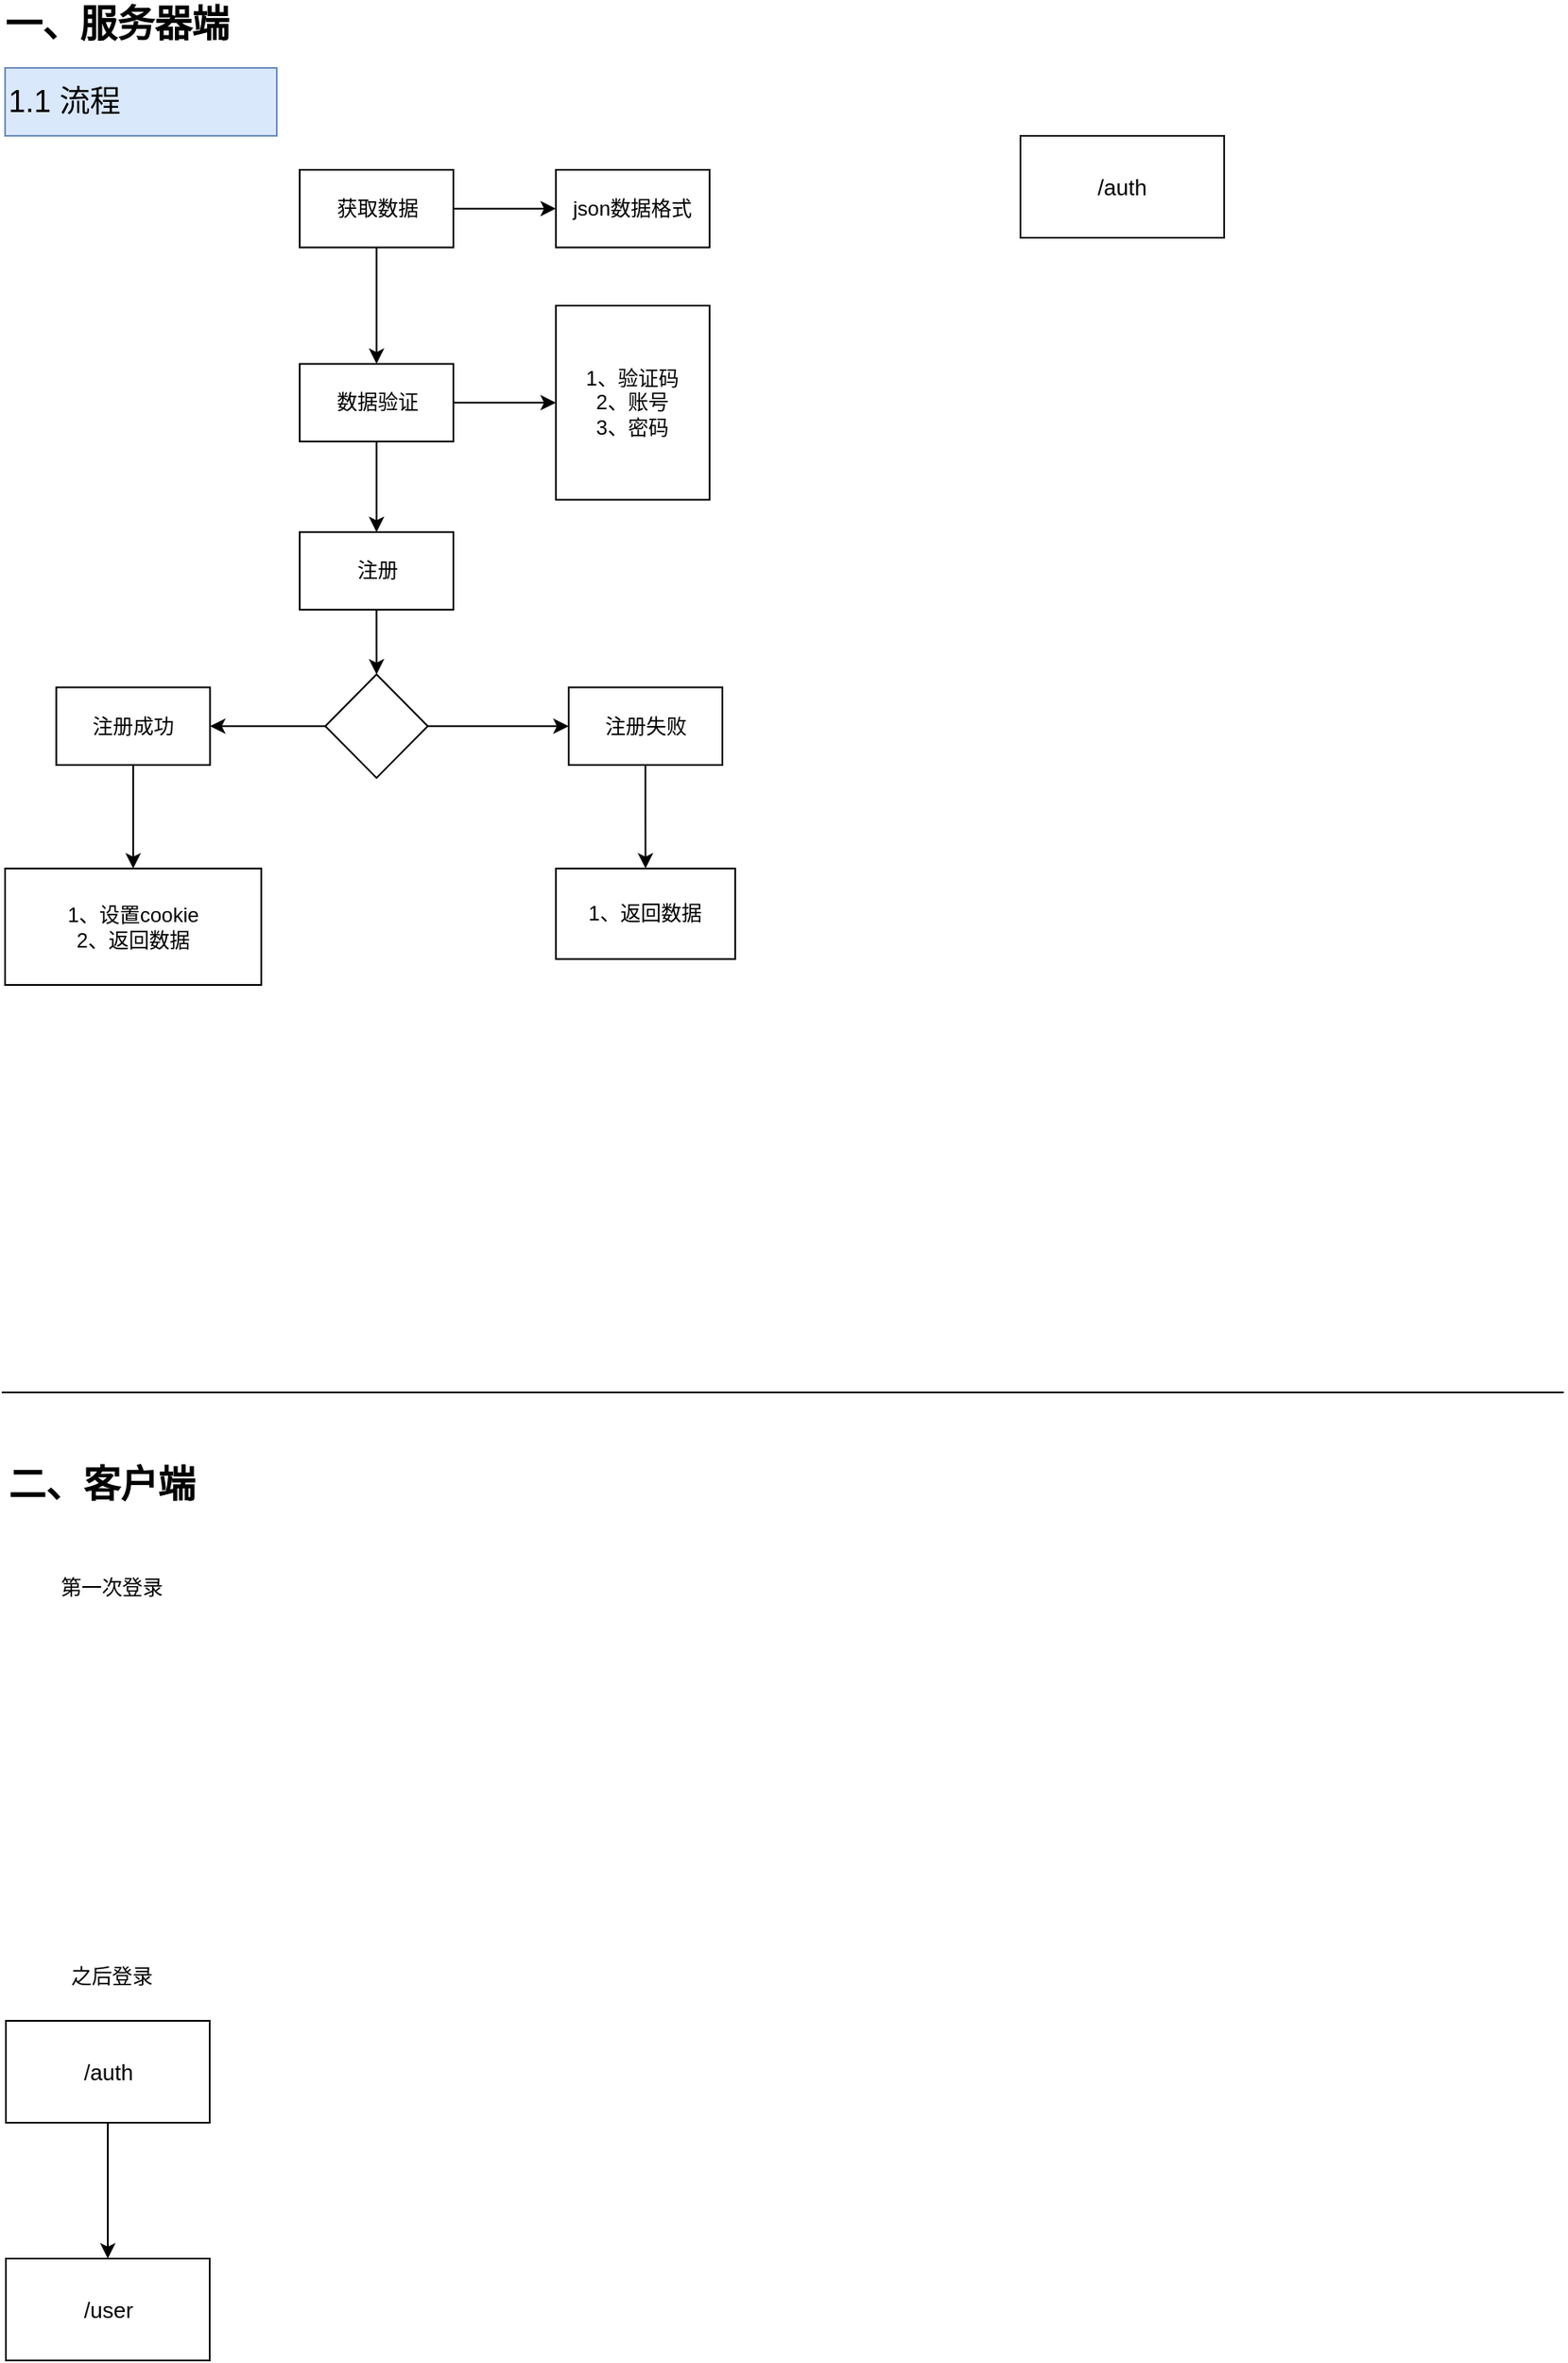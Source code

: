 <mxfile version="10.6.5" type="github"><diagram id="U9zixa-JBAk2uC4dxpi8" name="Page-1"><mxGraphModel dx="1158" dy="766" grid="1" gridSize="10" guides="1" tooltips="1" connect="1" arrows="1" fold="1" page="1" pageScale="1" pageWidth="1000" pageHeight="1169" math="0" shadow="0"><root><mxCell id="0"/><mxCell id="1" parent="0"/><mxCell id="qHFA1qBpmyWOUSdNDjs7-1" value="一、服务器端" style="text;html=1;strokeColor=none;fillColor=none;align=left;verticalAlign=middle;whiteSpace=wrap;rounded=0;fontSize=22;fontStyle=1" vertex="1" parent="1"><mxGeometry x="40" y="20" width="160" height="30" as="geometry"/></mxCell><mxCell id="qHFA1qBpmyWOUSdNDjs7-2" value="" style="endArrow=none;html=1;fontSize=22;" edge="1" parent="1"><mxGeometry width="50" height="50" relative="1" as="geometry"><mxPoint x="40" y="840" as="sourcePoint"/><mxPoint x="960" y="840" as="targetPoint"/></mxGeometry></mxCell><mxCell id="qHFA1qBpmyWOUSdNDjs7-3" value="" style="group" vertex="1" connectable="0" parent="1"><mxGeometry x="42" y="120" width="430" height="480" as="geometry"/></mxCell><mxCell id="qHFA1qBpmyWOUSdNDjs7-4" value="获取数据" style="rounded=0;whiteSpace=wrap;html=1;fontSize=12;" vertex="1" parent="qHFA1qBpmyWOUSdNDjs7-3"><mxGeometry x="173.509" width="90.526" height="45.714" as="geometry"/></mxCell><mxCell id="qHFA1qBpmyWOUSdNDjs7-5" value="json数据格式" style="rounded=0;whiteSpace=wrap;html=1;fontSize=12;" vertex="1" parent="qHFA1qBpmyWOUSdNDjs7-3"><mxGeometry x="324.386" width="90.526" height="45.714" as="geometry"/></mxCell><mxCell id="qHFA1qBpmyWOUSdNDjs7-6" value="" style="edgeStyle=orthogonalEdgeStyle;rounded=0;orthogonalLoop=1;jettySize=auto;html=1;fontSize=12;" edge="1" parent="qHFA1qBpmyWOUSdNDjs7-3" source="qHFA1qBpmyWOUSdNDjs7-4" target="qHFA1qBpmyWOUSdNDjs7-5"><mxGeometry relative="1" as="geometry"/></mxCell><mxCell id="qHFA1qBpmyWOUSdNDjs7-7" value="数据验证" style="rounded=0;whiteSpace=wrap;html=1;fontSize=12;" vertex="1" parent="qHFA1qBpmyWOUSdNDjs7-3"><mxGeometry x="173.509" y="114.286" width="90.526" height="45.714" as="geometry"/></mxCell><mxCell id="qHFA1qBpmyWOUSdNDjs7-8" value="" style="edgeStyle=orthogonalEdgeStyle;rounded=0;orthogonalLoop=1;jettySize=auto;html=1;fontSize=12;" edge="1" parent="qHFA1qBpmyWOUSdNDjs7-3" source="qHFA1qBpmyWOUSdNDjs7-4" target="qHFA1qBpmyWOUSdNDjs7-7"><mxGeometry relative="1" as="geometry"/></mxCell><mxCell id="qHFA1qBpmyWOUSdNDjs7-9" value="1、验证码&lt;br style=&quot;font-size: 12px;&quot;&gt;2、账号&lt;br style=&quot;font-size: 12px;&quot;&gt;3、密码&lt;br style=&quot;font-size: 12px;&quot;&gt;" style="rounded=0;whiteSpace=wrap;html=1;fontSize=12;" vertex="1" parent="qHFA1qBpmyWOUSdNDjs7-3"><mxGeometry x="324.386" y="80" width="90.526" height="114.286" as="geometry"/></mxCell><mxCell id="qHFA1qBpmyWOUSdNDjs7-10" value="" style="edgeStyle=orthogonalEdgeStyle;rounded=0;orthogonalLoop=1;jettySize=auto;html=1;fontSize=12;" edge="1" parent="qHFA1qBpmyWOUSdNDjs7-3" source="qHFA1qBpmyWOUSdNDjs7-7" target="qHFA1qBpmyWOUSdNDjs7-9"><mxGeometry relative="1" as="geometry"/></mxCell><mxCell id="qHFA1qBpmyWOUSdNDjs7-11" value="注册失败" style="rounded=0;whiteSpace=wrap;html=1;fontSize=12;" vertex="1" parent="qHFA1qBpmyWOUSdNDjs7-3"><mxGeometry x="331.93" y="304.762" width="90.526" height="45.714" as="geometry"/></mxCell><mxCell id="qHFA1qBpmyWOUSdNDjs7-12" value="1、返回数据" style="rounded=0;whiteSpace=wrap;html=1;fontSize=12;" vertex="1" parent="qHFA1qBpmyWOUSdNDjs7-3"><mxGeometry x="324.386" y="411.429" width="105.614" height="53.333" as="geometry"/></mxCell><mxCell id="qHFA1qBpmyWOUSdNDjs7-13" value="" style="edgeStyle=orthogonalEdgeStyle;rounded=0;orthogonalLoop=1;jettySize=auto;html=1;fontSize=12;" edge="1" parent="qHFA1qBpmyWOUSdNDjs7-3" source="qHFA1qBpmyWOUSdNDjs7-11" target="qHFA1qBpmyWOUSdNDjs7-12"><mxGeometry relative="1" as="geometry"/></mxCell><mxCell id="qHFA1qBpmyWOUSdNDjs7-14" value="注册" style="rounded=0;whiteSpace=wrap;html=1;fontSize=12;" vertex="1" parent="qHFA1qBpmyWOUSdNDjs7-3"><mxGeometry x="173.509" y="213.333" width="90.526" height="45.714" as="geometry"/></mxCell><mxCell id="qHFA1qBpmyWOUSdNDjs7-15" value="" style="edgeStyle=orthogonalEdgeStyle;rounded=0;orthogonalLoop=1;jettySize=auto;html=1;fontSize=12;" edge="1" parent="qHFA1qBpmyWOUSdNDjs7-3" source="qHFA1qBpmyWOUSdNDjs7-7" target="qHFA1qBpmyWOUSdNDjs7-14"><mxGeometry relative="1" as="geometry"/></mxCell><mxCell id="qHFA1qBpmyWOUSdNDjs7-16" style="edgeStyle=orthogonalEdgeStyle;rounded=0;orthogonalLoop=1;jettySize=auto;html=1;entryX=0;entryY=0.5;entryDx=0;entryDy=0;fontSize=12;" edge="1" parent="qHFA1qBpmyWOUSdNDjs7-3" source="qHFA1qBpmyWOUSdNDjs7-17" target="qHFA1qBpmyWOUSdNDjs7-11"><mxGeometry relative="1" as="geometry"/></mxCell><mxCell id="qHFA1qBpmyWOUSdNDjs7-17" value="" style="rhombus;whiteSpace=wrap;html=1;fontSize=12;" vertex="1" parent="qHFA1qBpmyWOUSdNDjs7-3"><mxGeometry x="188.596" y="297.143" width="60.351" height="60.952" as="geometry"/></mxCell><mxCell id="qHFA1qBpmyWOUSdNDjs7-18" style="edgeStyle=orthogonalEdgeStyle;rounded=0;orthogonalLoop=1;jettySize=auto;html=1;fontSize=12;" edge="1" parent="qHFA1qBpmyWOUSdNDjs7-3" source="qHFA1qBpmyWOUSdNDjs7-14" target="qHFA1qBpmyWOUSdNDjs7-17"><mxGeometry relative="1" as="geometry"/></mxCell><mxCell id="qHFA1qBpmyWOUSdNDjs7-19" value="注册成功" style="rounded=0;whiteSpace=wrap;html=1;fontSize=12;" vertex="1" parent="qHFA1qBpmyWOUSdNDjs7-3"><mxGeometry x="30.175" y="304.762" width="90.526" height="45.714" as="geometry"/></mxCell><mxCell id="qHFA1qBpmyWOUSdNDjs7-20" style="edgeStyle=orthogonalEdgeStyle;rounded=0;orthogonalLoop=1;jettySize=auto;html=1;entryX=1;entryY=0.5;entryDx=0;entryDy=0;fontSize=12;" edge="1" parent="qHFA1qBpmyWOUSdNDjs7-3" source="qHFA1qBpmyWOUSdNDjs7-17" target="qHFA1qBpmyWOUSdNDjs7-19"><mxGeometry relative="1" as="geometry"/></mxCell><mxCell id="qHFA1qBpmyWOUSdNDjs7-21" value="1、设置cookie&lt;br style=&quot;font-size: 12px;&quot;&gt;2、返回数据&lt;br style=&quot;font-size: 12px;&quot;&gt;" style="rounded=0;whiteSpace=wrap;html=1;fontSize=12;" vertex="1" parent="qHFA1qBpmyWOUSdNDjs7-3"><mxGeometry y="411.429" width="150.877" height="68.571" as="geometry"/></mxCell><mxCell id="qHFA1qBpmyWOUSdNDjs7-22" value="" style="edgeStyle=orthogonalEdgeStyle;rounded=0;orthogonalLoop=1;jettySize=auto;html=1;fontSize=12;" edge="1" parent="qHFA1qBpmyWOUSdNDjs7-3" source="qHFA1qBpmyWOUSdNDjs7-19" target="qHFA1qBpmyWOUSdNDjs7-21"><mxGeometry relative="1" as="geometry"/></mxCell><mxCell id="qHFA1qBpmyWOUSdNDjs7-23" value="1.1 流程" style="text;html=1;strokeColor=#6c8ebf;fillColor=#dae8fc;align=left;verticalAlign=middle;whiteSpace=wrap;rounded=0;fontSize=18;" vertex="1" parent="1"><mxGeometry x="42" y="60" width="160" height="40" as="geometry"/></mxCell><mxCell id="qHFA1qBpmyWOUSdNDjs7-24" value="/auth" style="rounded=0;whiteSpace=wrap;html=1;fontSize=13;align=center;" vertex="1" parent="1"><mxGeometry x="640" y="100" width="120" height="60" as="geometry"/></mxCell><mxCell id="qHFA1qBpmyWOUSdNDjs7-25" value="" style="edgeStyle=orthogonalEdgeStyle;rounded=0;orthogonalLoop=1;jettySize=auto;html=1;fontSize=13;" edge="1" parent="1" source="qHFA1qBpmyWOUSdNDjs7-26" target="qHFA1qBpmyWOUSdNDjs7-27"><mxGeometry relative="1" as="geometry"/></mxCell><mxCell id="qHFA1qBpmyWOUSdNDjs7-26" value="/auth" style="rounded=0;whiteSpace=wrap;html=1;fontSize=13;align=center;" vertex="1" parent="1"><mxGeometry x="42.5" y="1210" width="120" height="60" as="geometry"/></mxCell><mxCell id="qHFA1qBpmyWOUSdNDjs7-27" value="/user" style="rounded=0;whiteSpace=wrap;html=1;fontSize=13;align=center;" vertex="1" parent="1"><mxGeometry x="42.5" y="1350" width="120" height="60" as="geometry"/></mxCell><mxCell id="qHFA1qBpmyWOUSdNDjs7-28" value="二、客户端" style="text;html=1;strokeColor=none;fillColor=none;align=left;verticalAlign=middle;whiteSpace=wrap;rounded=0;fontSize=22;fontStyle=1" vertex="1" parent="1"><mxGeometry x="42" y="880" width="160" height="30" as="geometry"/></mxCell><mxCell id="qHFA1qBpmyWOUSdNDjs7-29" value="第一次登录" style="text;html=1;strokeColor=none;fillColor=none;align=center;verticalAlign=middle;whiteSpace=wrap;rounded=0;" vertex="1" parent="1"><mxGeometry x="40" y="940" width="130" height="30" as="geometry"/></mxCell><mxCell id="qHFA1qBpmyWOUSdNDjs7-30" value="之后登录" style="text;html=1;strokeColor=none;fillColor=none;align=center;verticalAlign=middle;whiteSpace=wrap;rounded=0;" vertex="1" parent="1"><mxGeometry x="40" y="1169" width="130" height="30" as="geometry"/></mxCell></root></mxGraphModel></diagram></mxfile>